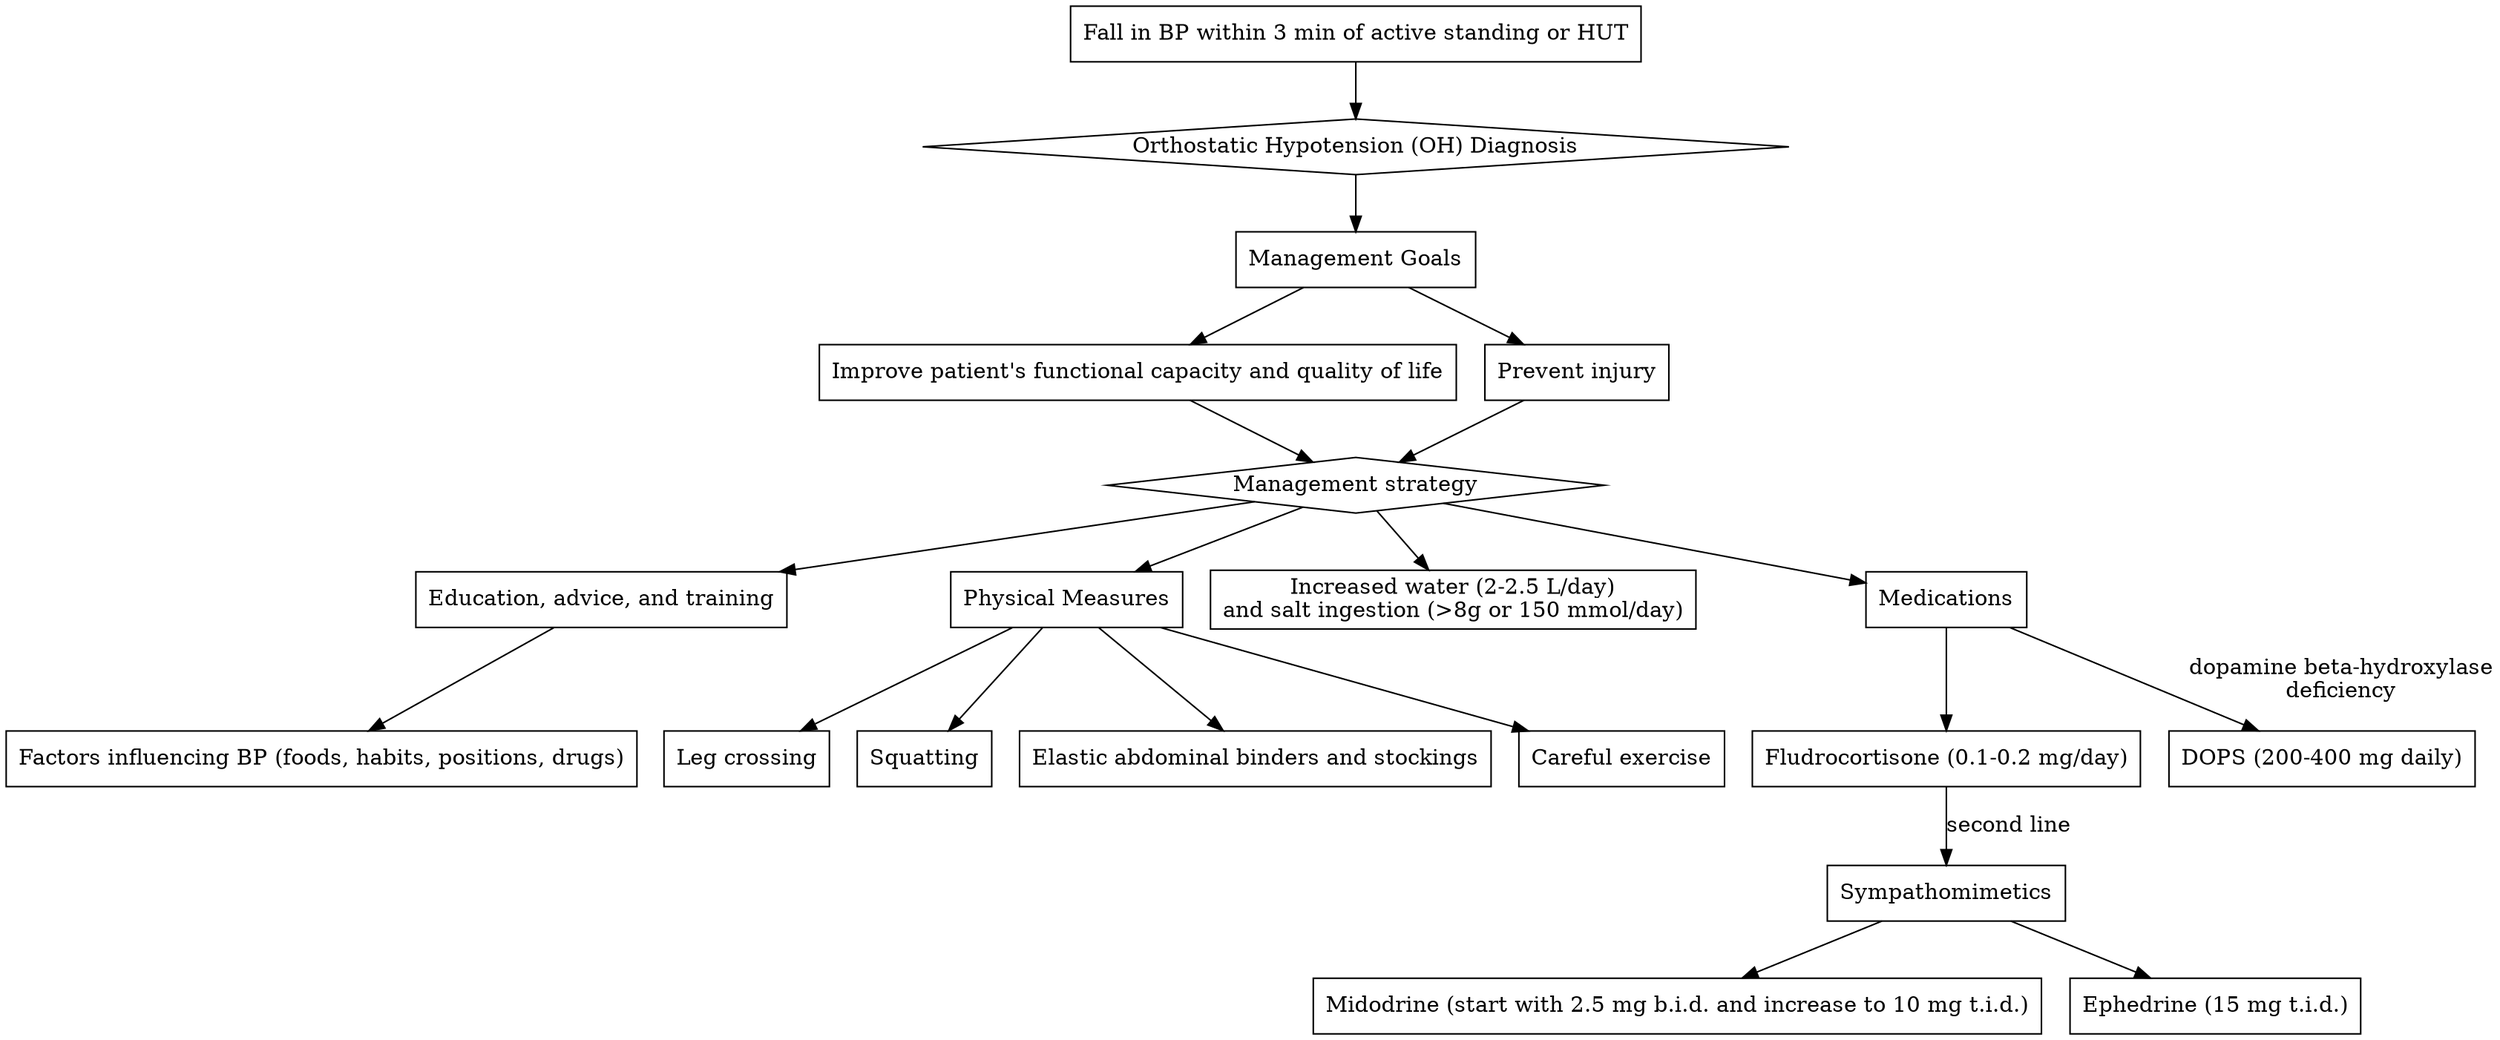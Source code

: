 digraph G {
    node [shape=box];
    Diagnosis [label="Orthostatic Hypotension (OH) Diagnosis", shape="diamond"];
    Criteria [label="Fall in BP within 3 min of active standing or HUT"];
    ManagementGoals [label="Management Goals"];
    ImproveFunction [label="Improve patient's functional capacity and quality of life"];
    PreventInjury [label="Prevent injury"];
    ManagementStrategy [label="Management strategy", shape="diamond"];
    EducationTraining [label="Education, advice, and training"];
    FactorsInfluenceBP [label="Factors influencing BP (foods, habits, positions, drugs)"];
    PhysicalMeasures [label="Physical Measures"];
    LegCrossing [label="Leg crossing"];
    Squatting [label="Squatting"];
    AbdominalBinders [label="Elastic abdominal binders and stockings"];
    Exercise [label="Careful exercise"];
    WaterSaltIntake [label="Increased water (2-2.5 L/day)\nand salt ingestion (>8g or 150 mmol/day)"];
    Medications [label="Medications"];
    Fludrocortisone [label="Fludrocortisone (0.1-0.2 mg/day)"];
    Sympathomimetics [label="Sympathomimetics"];
    Midodrine [label="Midodrine (start with 2.5 mg b.i.d. and increase to 10 mg t.i.d.)"];
    Ephedrine [label="Ephedrine (15 mg t.i.d.)"];
    DOPS [label="DOPS (200-400 mg daily)"];

    Criteria -> Diagnosis;
    Diagnosis -> ManagementGoals;
    ManagementGoals -> ImproveFunction;
    ManagementGoals -> PreventInjury;
    ImproveFunction -> ManagementStrategy;
    PreventInjury -> ManagementStrategy;
    ManagementStrategy -> EducationTraining;
    EducationTraining -> FactorsInfluenceBP;
    ManagementStrategy -> PhysicalMeasures;
    PhysicalMeasures -> LegCrossing;
    PhysicalMeasures -> Squatting;
    PhysicalMeasures -> AbdominalBinders;
    PhysicalMeasures -> Exercise;
    ManagementStrategy -> WaterSaltIntake;
    ManagementStrategy -> Medications;
    Medications -> Fludrocortisone;
    Fludrocortisone -> Sympathomimetics [label="second line"];
    Sympathomimetics -> Midodrine;
    Sympathomimetics -> Ephedrine;
    Medications -> DOPS [label="dopamine beta-hydroxylase\ndeﬁciency"];

}
